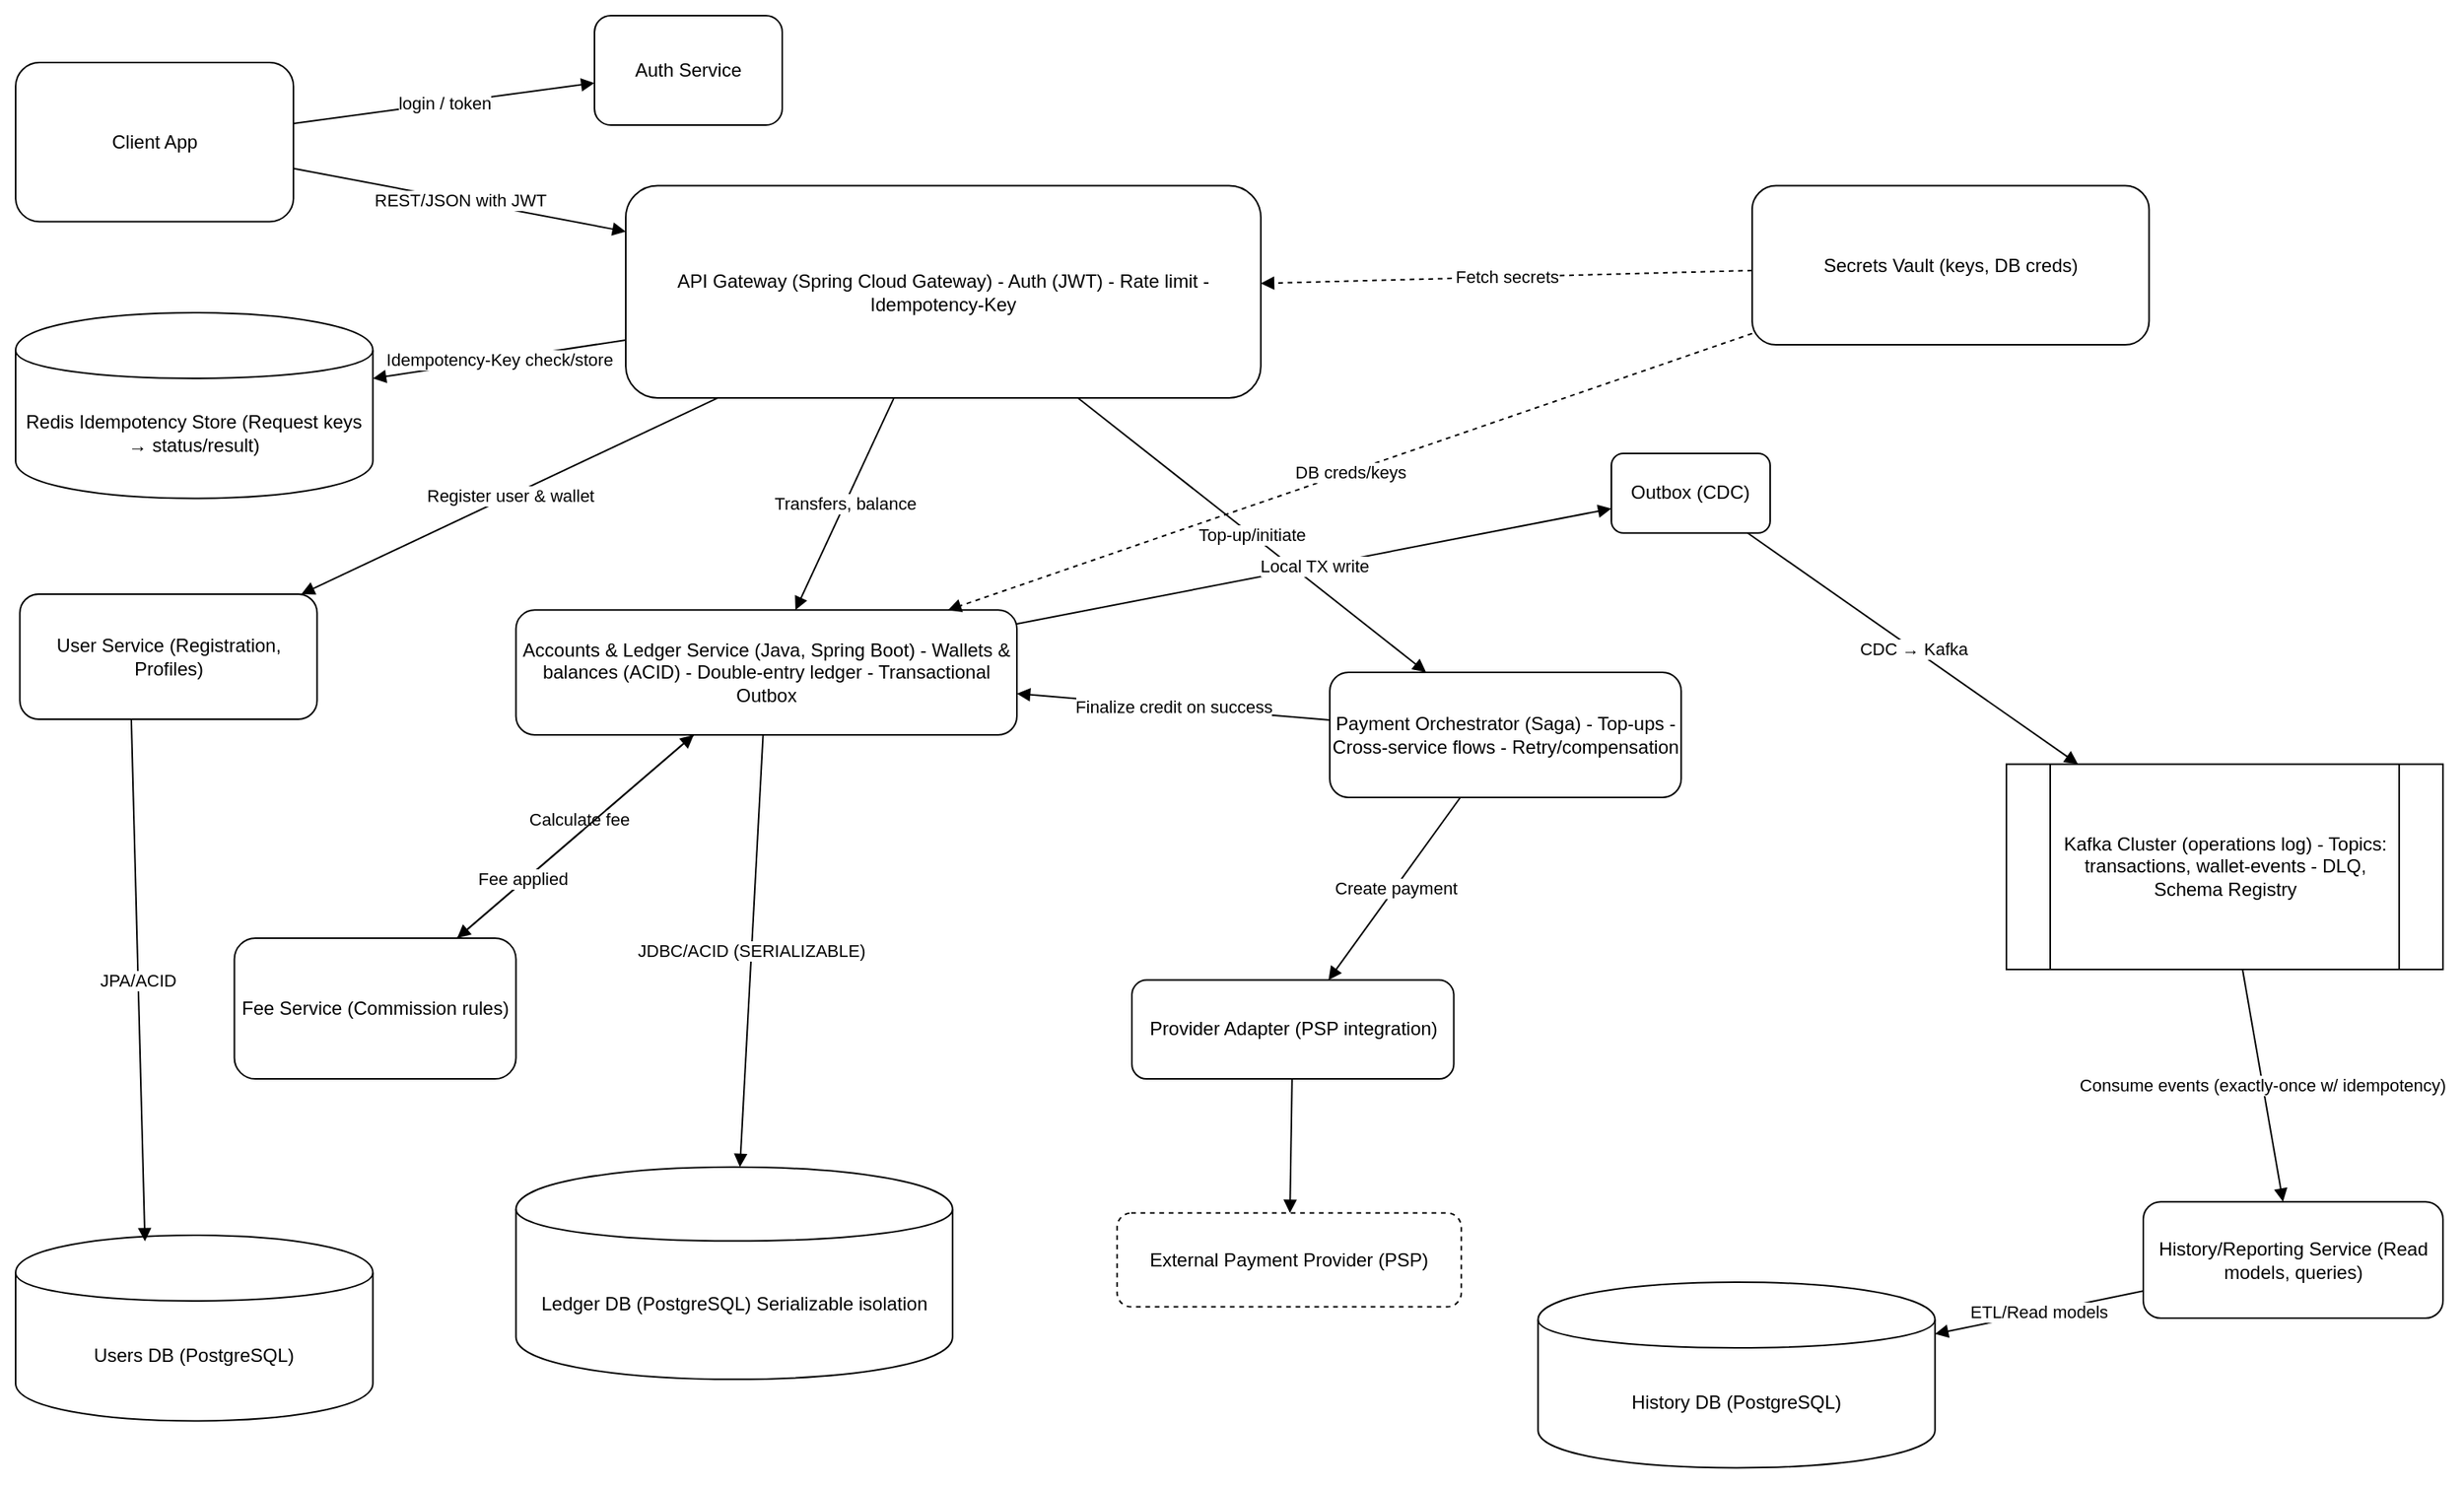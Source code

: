 <mxfile version="28.1.2">
  <diagram name="Payment System Architecture" id="0">
    <mxGraphModel dx="1088" dy="601" grid="1" gridSize="10" guides="1" tooltips="1" connect="1" arrows="1" fold="1" page="1" pageScale="1" pageWidth="1920" pageHeight="1080" math="0" shadow="0">
      <root>
        <mxCell id="1" />
        <mxCell id="3" value="" style="group;rounded=1;dashed=1;arcSize=16;" parent="1" vertex="1">
          <mxGeometry x="40" y="20" width="1573.7" height="950" as="geometry" />
        </mxCell>
        <mxCell id="4" value="Client App" style="rounded=1;whiteSpace=wrap;html=1;" parent="3" vertex="1">
          <mxGeometry x="10.0" y="39.996" width="177.593" height="101.786" as="geometry" />
        </mxCell>
        <mxCell id="5" value="Auth Service" style="rounded=1;whiteSpace=wrap;html=1;" parent="3" vertex="1">
          <mxGeometry x="380" y="10" width="120" height="70" as="geometry" />
        </mxCell>
        <mxCell id="6" value="API Gateway (Spring Cloud Gateway) - Auth (JWT) - Rate limit - Idempotency-Key" style="rounded=1;whiteSpace=wrap;html=1;" parent="3" vertex="1">
          <mxGeometry x="399.999" y="118.753" width="405.926" height="135.714" as="geometry" />
        </mxCell>
        <mxCell id="7" value="Redis Idempotency Store (Request keys → status/result)" style="shape=cylinder;whiteSpace=wrap;html=1;boundedLbl=1;" parent="3" vertex="1">
          <mxGeometry x="9.999" y="200.001" width="228.333" height="118.75" as="geometry" />
        </mxCell>
        <mxCell id="8" value="User Service (Registration, Profiles)" style="rounded=1;whiteSpace=wrap;html=1;" parent="3" vertex="1">
          <mxGeometry x="12.69" y="380" width="190" height="80" as="geometry" />
        </mxCell>
        <mxCell id="9" value="Accounts &amp; Ledger Service (Java, Spring Boot) - Wallets &amp; balances (ACID) - Double-entry ledger - Transactional Outbox" style="rounded=1;whiteSpace=wrap;html=1;" parent="3" vertex="1">
          <mxGeometry x="329.81" y="390.18" width="320.19" height="79.82" as="geometry" />
        </mxCell>
        <mxCell id="10" value="History/Reporting Service (Read models, queries)" style="rounded=1;whiteSpace=wrap;html=1;" parent="3" vertex="1">
          <mxGeometry x="1370" y="768.61" width="191.57" height="74.38" as="geometry" />
        </mxCell>
        <mxCell id="11" value="Payment Orchestrator (Saga) - Top-ups - Cross-service flows - Retry/compensation" style="rounded=1;whiteSpace=wrap;html=1;" parent="3" vertex="1">
          <mxGeometry x="850" y="430" width="224.63" height="80" as="geometry" />
        </mxCell>
        <mxCell id="12" value="Fee Service (Commission rules)" style="rounded=1;whiteSpace=wrap;html=1;" parent="3" vertex="1">
          <mxGeometry x="149.81" y="600" width="180" height="90" as="geometry" />
        </mxCell>
        <mxCell id="13" value="Provider Adapter (PSP integration)" style="rounded=1;whiteSpace=wrap;html=1;" parent="3" vertex="1">
          <mxGeometry x="723.52" y="626.79" width="205.74" height="63.21" as="geometry" />
        </mxCell>
        <mxCell id="14" value="External Payment Provider (PSP)" style="dashed=1;rounded=1;whiteSpace=wrap;html=1;" parent="3" vertex="1">
          <mxGeometry x="714.08" y="775.8" width="220" height="60" as="geometry" />
        </mxCell>
        <mxCell id="15" value="Users DB (PostgreSQL)" style="shape=cylinder;whiteSpace=wrap;html=1;boundedLbl=1;" parent="3" vertex="1">
          <mxGeometry x="10.0" y="790.004" width="228.333" height="118.75" as="geometry" />
        </mxCell>
        <mxCell id="16" value="Ledger DB (PostgreSQL) Serializable isolation" style="shape=cylinder;whiteSpace=wrap;html=1;boundedLbl=1;" parent="3" vertex="1">
          <mxGeometry x="329.815" y="746.429" width="279.074" height="135.714" as="geometry" />
        </mxCell>
        <mxCell id="17" value="History DB (PostgreSQL)" style="shape=cylinder;whiteSpace=wrap;html=1;boundedLbl=1;" parent="3" vertex="1">
          <mxGeometry x="983.151" y="819.999" width="253.704" height="118.75" as="geometry" />
        </mxCell>
        <mxCell id="18" value="Kafka Cluster (operations log) - Topics: transactions, wallet-events - DLQ, Schema Registry" style="shape=process;whiteSpace=wrap;html=1;" parent="3" vertex="1">
          <mxGeometry x="1282.5" y="488.74" width="279.07" height="131.26" as="geometry" />
        </mxCell>
        <mxCell id="19" value="Secrets Vault (keys, DB creds)" style="rounded=1;whiteSpace=wrap;html=1;" parent="3" vertex="1">
          <mxGeometry x="1119.996" y="118.754" width="253.704" height="101.786" as="geometry" />
        </mxCell>
        <mxCell id="21" value="Outbox (CDC)" style="rounded=1;whiteSpace=wrap;html=1;" parent="3" vertex="1">
          <mxGeometry x="1030.004" y="290.001" width="101.481" height="50.893" as="geometry" />
        </mxCell>
        <mxCell id="22" value="login / token" style="endArrow=block;endFill=1;html=1;" parent="3" source="4" target="5" edge="1">
          <mxGeometry relative="1" as_="geometry" as="geometry" />
        </mxCell>
        <mxCell id="23" value="REST/JSON with JWT" style="endArrow=block;endFill=1;html=1;" parent="3" source="4" target="6" edge="1">
          <mxGeometry relative="1" as_="geometry" as="geometry" />
        </mxCell>
        <mxCell id="24" value="Register user &amp; wallet" style="endArrow=block;endFill=1;html=1;" parent="3" source="6" target="8" edge="1">
          <mxGeometry relative="1" as_="geometry" as="geometry" />
        </mxCell>
        <mxCell id="25" value="Transfers, balance" style="endArrow=block;endFill=1;html=1;" parent="3" source="6" target="9" edge="1">
          <mxGeometry relative="1" as_="geometry" as="geometry" />
        </mxCell>
        <mxCell id="26" value="Top-up/initiate" style="endArrow=block;endFill=1;html=1;" parent="3" source="6" target="11" edge="1">
          <mxGeometry relative="1" as_="geometry" as="geometry" />
        </mxCell>
        <mxCell id="27" value="Idempotency-Key check/store" style="endArrow=block;endFill=1;html=1;" parent="3" source="6" target="7" edge="1">
          <mxGeometry relative="1" as_="geometry" as="geometry" />
        </mxCell>
        <mxCell id="28" value="JPA/ACID" style="endArrow=block;endFill=1;html=1;exitX=0.375;exitY=1.003;exitDx=0;exitDy=0;exitPerimeter=0;entryX=0.362;entryY=0.033;entryDx=0;entryDy=0;entryPerimeter=0;" parent="3" source="8" target="15" edge="1">
          <mxGeometry relative="1" as_="geometry" as="geometry">
            <mxPoint x="69.999" y="488.749" as="sourcePoint" />
            <mxPoint x="79.01" y="780.004" as="targetPoint" />
          </mxGeometry>
        </mxCell>
        <mxCell id="29" value="JDBC/ACID (SERIALIZABLE)" style="endArrow=block;endFill=1;html=1;" parent="3" source="9" target="16" edge="1">
          <mxGeometry relative="1" as_="geometry" as="geometry" />
        </mxCell>
        <mxCell id="30" value="ETL/Read models" style="endArrow=block;endFill=1;html=1;" parent="3" source="10" target="17" edge="1">
          <mxGeometry relative="1" as_="geometry" as="geometry" />
        </mxCell>
        <mxCell id="31" value="Create payment" style="endArrow=block;endFill=1;html=1;" parent="3" source="11" target="13" edge="1">
          <mxGeometry x="-0.01" relative="1" as_="geometry" as="geometry">
            <mxPoint as="offset" />
          </mxGeometry>
        </mxCell>
        <mxCell id="32" value="" style="endArrow=block;endFill=1;html=1;" parent="3" source="13" target="14" edge="1">
          <mxGeometry relative="1" as_="geometry" as="geometry" />
        </mxCell>
        <mxCell id="33" value="Finalize credit on success" style="endArrow=block;endFill=1;html=1;" parent="3" source="11" target="9" edge="1">
          <mxGeometry relative="1" as_="geometry" as="geometry" />
        </mxCell>
        <mxCell id="34" value="Calculate fee" style="endArrow=block;endFill=1;html=1;" parent="3" source="9" target="12" edge="1">
          <mxGeometry x="-0.091" y="-7" relative="1" as_="geometry" as="geometry">
            <mxPoint as="offset" />
          </mxGeometry>
        </mxCell>
        <mxCell id="35" value="Fee applied" style="endArrow=block;endFill=1;html=1;" parent="3" source="12" target="9" edge="1">
          <mxGeometry x="-0.435" y="2" relative="1" as_="geometry" as="geometry">
            <mxPoint as="offset" />
          </mxGeometry>
        </mxCell>
        <mxCell id="36" value="Local TX write" style="endArrow=block;endFill=1;html=1;" parent="3" source="9" target="21" edge="1">
          <mxGeometry relative="1" as_="geometry" as="geometry" />
        </mxCell>
        <mxCell id="37" value="CDC → Kafka" style="endArrow=block;endFill=1;html=1;" parent="3" source="21" target="18" edge="1">
          <mxGeometry relative="1" as_="geometry" as="geometry" />
        </mxCell>
        <mxCell id="38" value="Consume events (exactly-once w/ idempotency)" style="endArrow=block;endFill=1;html=1;" parent="3" source="18" target="10" edge="1">
          <mxGeometry relative="1" as_="geometry" as="geometry" />
        </mxCell>
        <mxCell id="39" value="Fetch secrets" style="dashed=1;endArrow=block;endFill=1;html=1;" parent="3" source="19" target="6" edge="1">
          <mxGeometry relative="1" as_="geometry" as="geometry" />
        </mxCell>
        <mxCell id="40" value="DB creds/keys" style="dashed=1;endArrow=block;endFill=1;html=1;" parent="3" source="19" target="9" edge="1">
          <mxGeometry relative="1" as_="geometry" as="geometry" />
        </mxCell>
      </root>
    </mxGraphModel>
  </diagram>
</mxfile>
